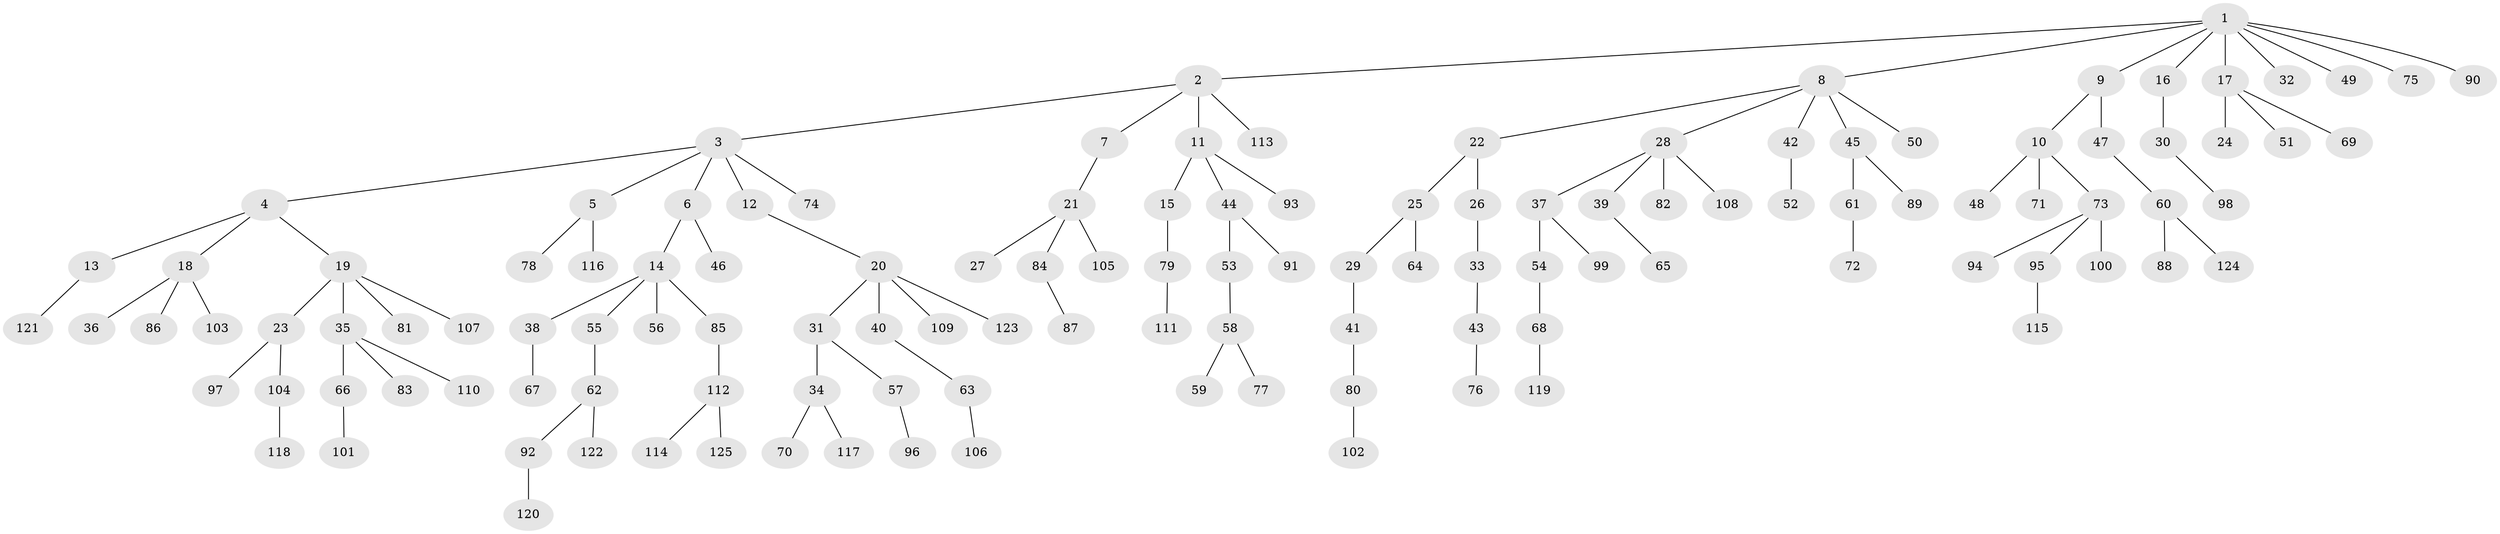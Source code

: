 // Generated by graph-tools (version 1.1) at 2025/53/03/09/25 04:53:41]
// undirected, 125 vertices, 124 edges
graph export_dot {
graph [start="1"]
  node [color=gray90,style=filled];
  1;
  2;
  3;
  4;
  5;
  6;
  7;
  8;
  9;
  10;
  11;
  12;
  13;
  14;
  15;
  16;
  17;
  18;
  19;
  20;
  21;
  22;
  23;
  24;
  25;
  26;
  27;
  28;
  29;
  30;
  31;
  32;
  33;
  34;
  35;
  36;
  37;
  38;
  39;
  40;
  41;
  42;
  43;
  44;
  45;
  46;
  47;
  48;
  49;
  50;
  51;
  52;
  53;
  54;
  55;
  56;
  57;
  58;
  59;
  60;
  61;
  62;
  63;
  64;
  65;
  66;
  67;
  68;
  69;
  70;
  71;
  72;
  73;
  74;
  75;
  76;
  77;
  78;
  79;
  80;
  81;
  82;
  83;
  84;
  85;
  86;
  87;
  88;
  89;
  90;
  91;
  92;
  93;
  94;
  95;
  96;
  97;
  98;
  99;
  100;
  101;
  102;
  103;
  104;
  105;
  106;
  107;
  108;
  109;
  110;
  111;
  112;
  113;
  114;
  115;
  116;
  117;
  118;
  119;
  120;
  121;
  122;
  123;
  124;
  125;
  1 -- 2;
  1 -- 8;
  1 -- 9;
  1 -- 16;
  1 -- 17;
  1 -- 32;
  1 -- 49;
  1 -- 75;
  1 -- 90;
  2 -- 3;
  2 -- 7;
  2 -- 11;
  2 -- 113;
  3 -- 4;
  3 -- 5;
  3 -- 6;
  3 -- 12;
  3 -- 74;
  4 -- 13;
  4 -- 18;
  4 -- 19;
  5 -- 78;
  5 -- 116;
  6 -- 14;
  6 -- 46;
  7 -- 21;
  8 -- 22;
  8 -- 28;
  8 -- 42;
  8 -- 45;
  8 -- 50;
  9 -- 10;
  9 -- 47;
  10 -- 48;
  10 -- 71;
  10 -- 73;
  11 -- 15;
  11 -- 44;
  11 -- 93;
  12 -- 20;
  13 -- 121;
  14 -- 38;
  14 -- 55;
  14 -- 56;
  14 -- 85;
  15 -- 79;
  16 -- 30;
  17 -- 24;
  17 -- 51;
  17 -- 69;
  18 -- 36;
  18 -- 86;
  18 -- 103;
  19 -- 23;
  19 -- 35;
  19 -- 81;
  19 -- 107;
  20 -- 31;
  20 -- 40;
  20 -- 109;
  20 -- 123;
  21 -- 27;
  21 -- 84;
  21 -- 105;
  22 -- 25;
  22 -- 26;
  23 -- 97;
  23 -- 104;
  25 -- 29;
  25 -- 64;
  26 -- 33;
  28 -- 37;
  28 -- 39;
  28 -- 82;
  28 -- 108;
  29 -- 41;
  30 -- 98;
  31 -- 34;
  31 -- 57;
  33 -- 43;
  34 -- 70;
  34 -- 117;
  35 -- 66;
  35 -- 83;
  35 -- 110;
  37 -- 54;
  37 -- 99;
  38 -- 67;
  39 -- 65;
  40 -- 63;
  41 -- 80;
  42 -- 52;
  43 -- 76;
  44 -- 53;
  44 -- 91;
  45 -- 61;
  45 -- 89;
  47 -- 60;
  53 -- 58;
  54 -- 68;
  55 -- 62;
  57 -- 96;
  58 -- 59;
  58 -- 77;
  60 -- 88;
  60 -- 124;
  61 -- 72;
  62 -- 92;
  62 -- 122;
  63 -- 106;
  66 -- 101;
  68 -- 119;
  73 -- 94;
  73 -- 95;
  73 -- 100;
  79 -- 111;
  80 -- 102;
  84 -- 87;
  85 -- 112;
  92 -- 120;
  95 -- 115;
  104 -- 118;
  112 -- 114;
  112 -- 125;
}
